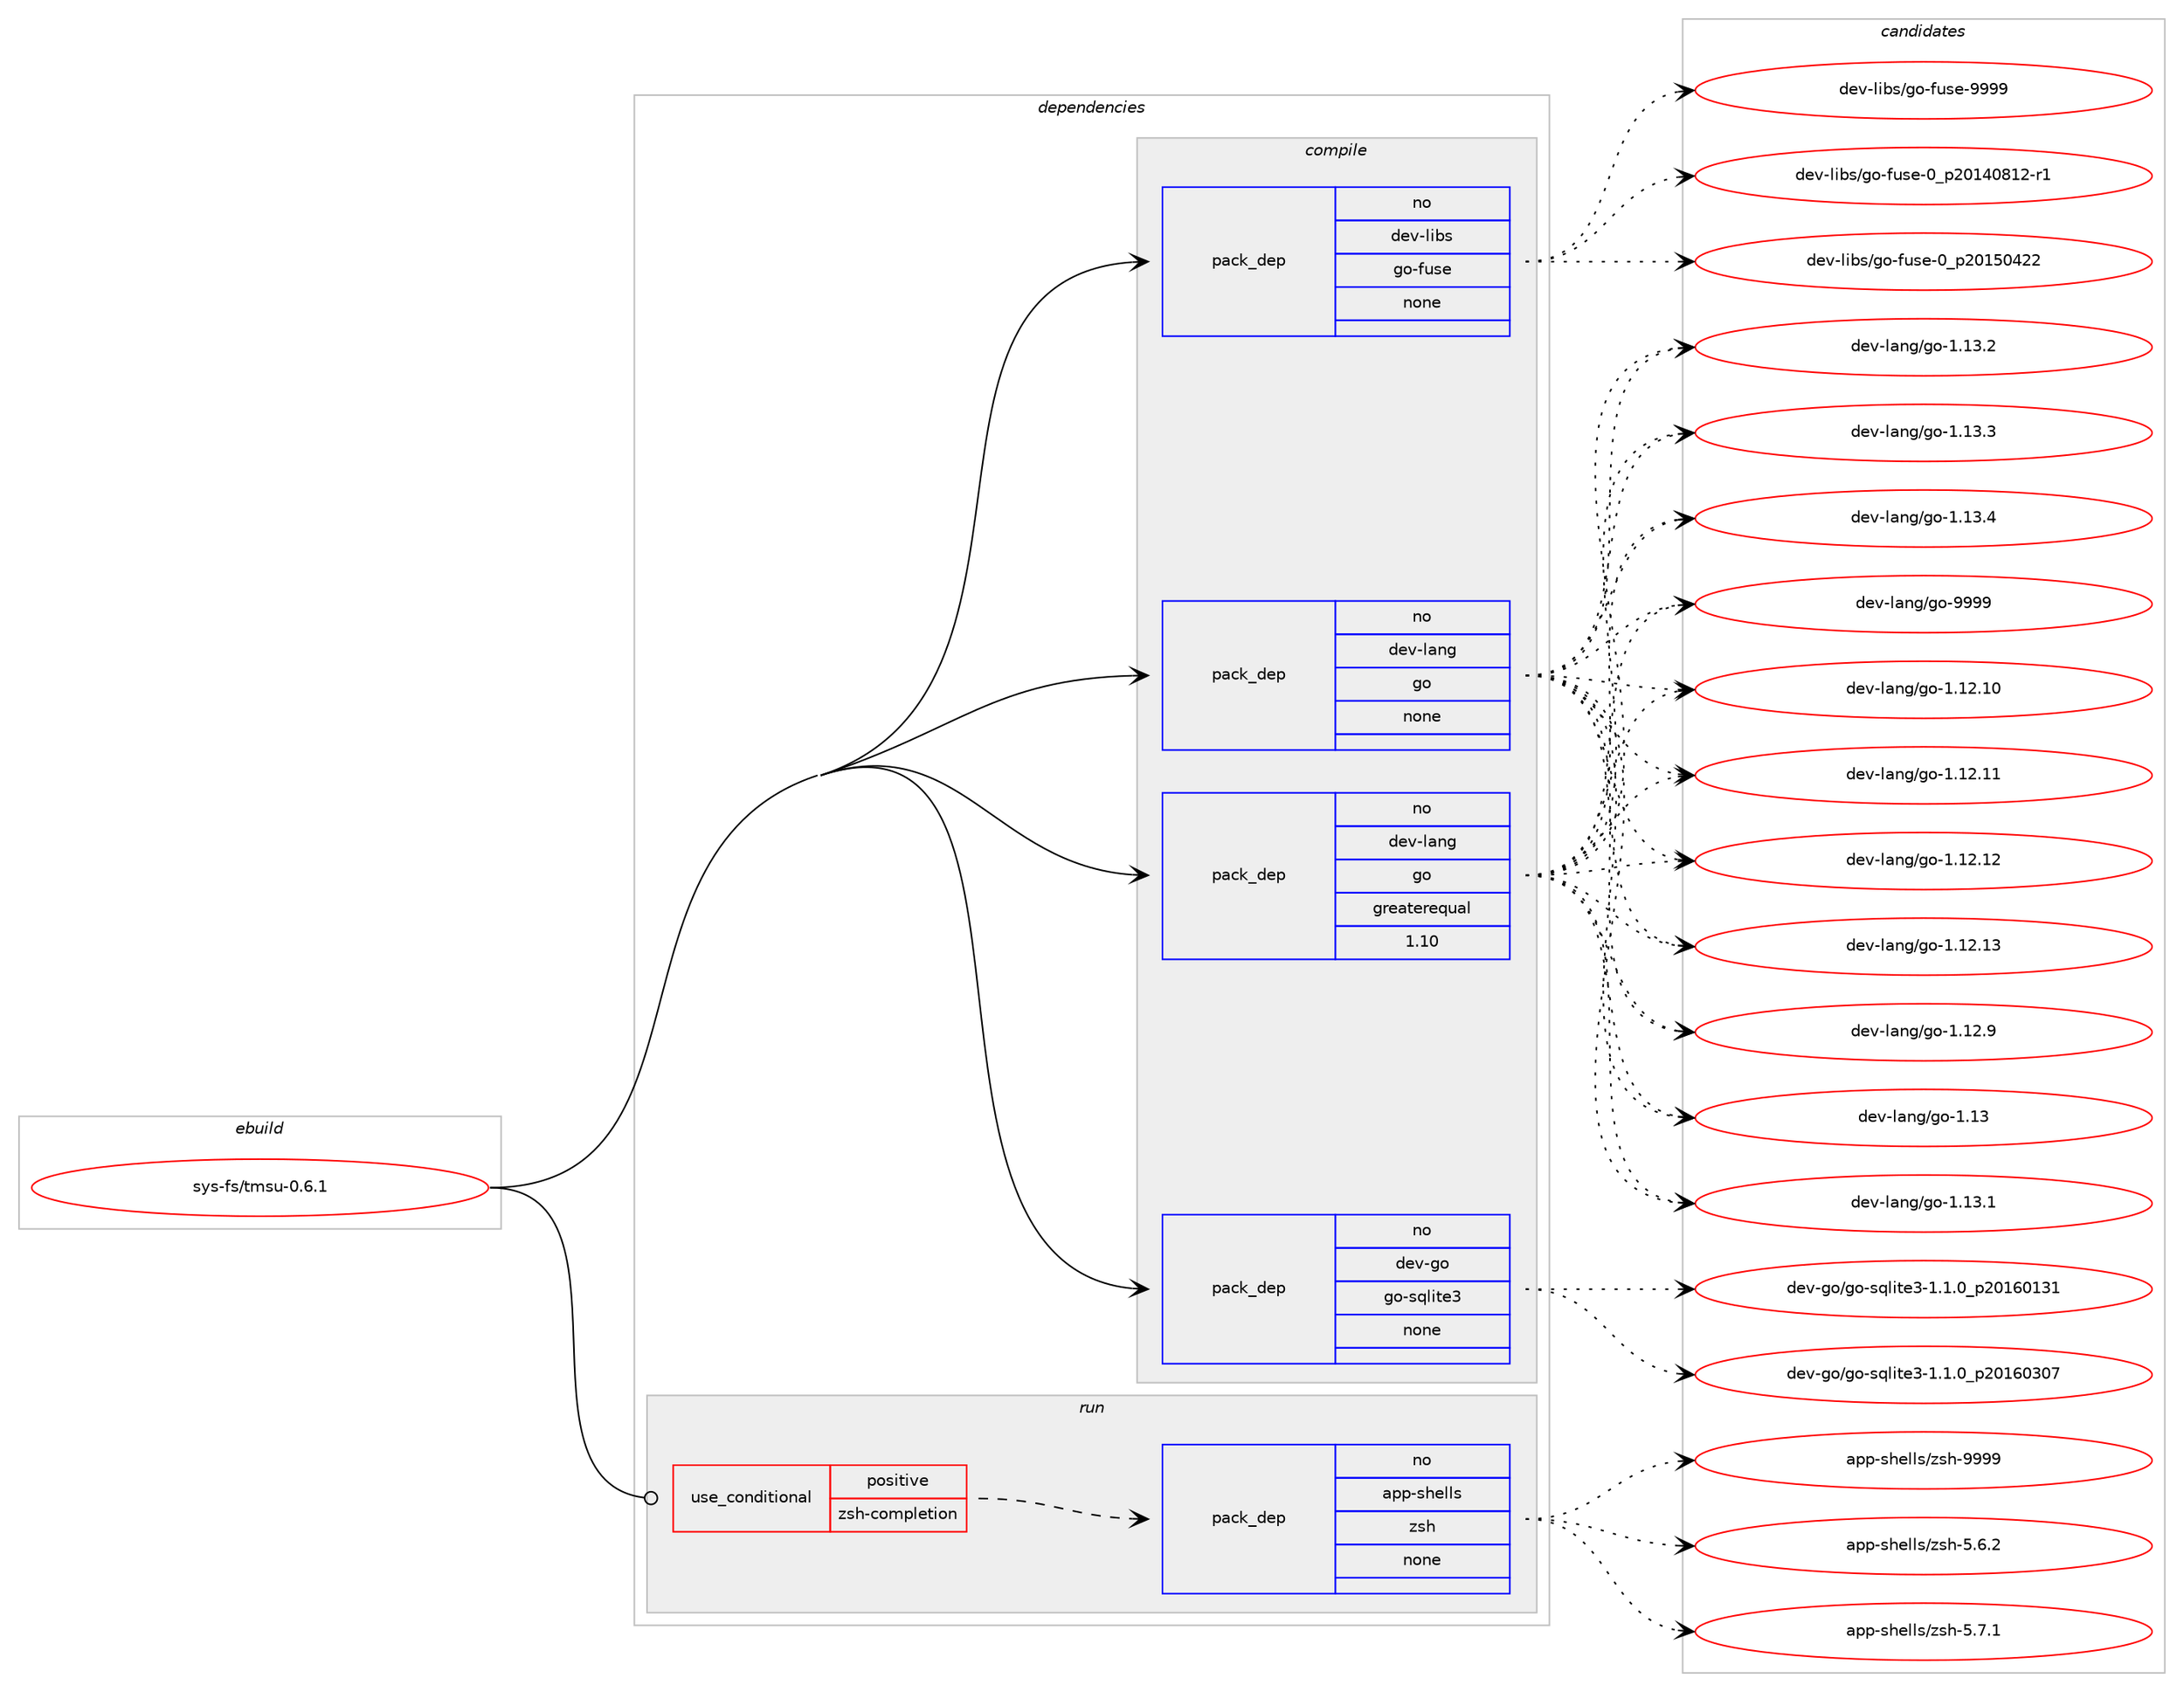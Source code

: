 digraph prolog {

# *************
# Graph options
# *************

newrank=true;
concentrate=true;
compound=true;
graph [rankdir=LR,fontname=Helvetica,fontsize=10,ranksep=1.5];#, ranksep=2.5, nodesep=0.2];
edge  [arrowhead=vee];
node  [fontname=Helvetica,fontsize=10];

# **********
# The ebuild
# **********

subgraph cluster_leftcol {
color=gray;
rank=same;
label=<<i>ebuild</i>>;
id [label="sys-fs/tmsu-0.6.1", color=red, width=4, href="../sys-fs/tmsu-0.6.1.svg"];
}

# ****************
# The dependencies
# ****************

subgraph cluster_midcol {
color=gray;
label=<<i>dependencies</i>>;
subgraph cluster_compile {
fillcolor="#eeeeee";
style=filled;
label=<<i>compile</i>>;
subgraph pack662746 {
dependency893088 [label=<<TABLE BORDER="0" CELLBORDER="1" CELLSPACING="0" CELLPADDING="4" WIDTH="220"><TR><TD ROWSPAN="6" CELLPADDING="30">pack_dep</TD></TR><TR><TD WIDTH="110">no</TD></TR><TR><TD>dev-go</TD></TR><TR><TD>go-sqlite3</TD></TR><TR><TD>none</TD></TR><TR><TD></TD></TR></TABLE>>, shape=none, color=blue];
}
id:e -> dependency893088:w [weight=20,style="solid",arrowhead="vee"];
subgraph pack662747 {
dependency893089 [label=<<TABLE BORDER="0" CELLBORDER="1" CELLSPACING="0" CELLPADDING="4" WIDTH="220"><TR><TD ROWSPAN="6" CELLPADDING="30">pack_dep</TD></TR><TR><TD WIDTH="110">no</TD></TR><TR><TD>dev-lang</TD></TR><TR><TD>go</TD></TR><TR><TD>greaterequal</TD></TR><TR><TD>1.10</TD></TR></TABLE>>, shape=none, color=blue];
}
id:e -> dependency893089:w [weight=20,style="solid",arrowhead="vee"];
subgraph pack662748 {
dependency893090 [label=<<TABLE BORDER="0" CELLBORDER="1" CELLSPACING="0" CELLPADDING="4" WIDTH="220"><TR><TD ROWSPAN="6" CELLPADDING="30">pack_dep</TD></TR><TR><TD WIDTH="110">no</TD></TR><TR><TD>dev-lang</TD></TR><TR><TD>go</TD></TR><TR><TD>none</TD></TR><TR><TD></TD></TR></TABLE>>, shape=none, color=blue];
}
id:e -> dependency893090:w [weight=20,style="solid",arrowhead="vee"];
subgraph pack662749 {
dependency893091 [label=<<TABLE BORDER="0" CELLBORDER="1" CELLSPACING="0" CELLPADDING="4" WIDTH="220"><TR><TD ROWSPAN="6" CELLPADDING="30">pack_dep</TD></TR><TR><TD WIDTH="110">no</TD></TR><TR><TD>dev-libs</TD></TR><TR><TD>go-fuse</TD></TR><TR><TD>none</TD></TR><TR><TD></TD></TR></TABLE>>, shape=none, color=blue];
}
id:e -> dependency893091:w [weight=20,style="solid",arrowhead="vee"];
}
subgraph cluster_compileandrun {
fillcolor="#eeeeee";
style=filled;
label=<<i>compile and run</i>>;
}
subgraph cluster_run {
fillcolor="#eeeeee";
style=filled;
label=<<i>run</i>>;
subgraph cond214681 {
dependency893092 [label=<<TABLE BORDER="0" CELLBORDER="1" CELLSPACING="0" CELLPADDING="4"><TR><TD ROWSPAN="3" CELLPADDING="10">use_conditional</TD></TR><TR><TD>positive</TD></TR><TR><TD>zsh-completion</TD></TR></TABLE>>, shape=none, color=red];
subgraph pack662750 {
dependency893093 [label=<<TABLE BORDER="0" CELLBORDER="1" CELLSPACING="0" CELLPADDING="4" WIDTH="220"><TR><TD ROWSPAN="6" CELLPADDING="30">pack_dep</TD></TR><TR><TD WIDTH="110">no</TD></TR><TR><TD>app-shells</TD></TR><TR><TD>zsh</TD></TR><TR><TD>none</TD></TR><TR><TD></TD></TR></TABLE>>, shape=none, color=blue];
}
dependency893092:e -> dependency893093:w [weight=20,style="dashed",arrowhead="vee"];
}
id:e -> dependency893092:w [weight=20,style="solid",arrowhead="odot"];
}
}

# **************
# The candidates
# **************

subgraph cluster_choices {
rank=same;
color=gray;
label=<<i>candidates</i>>;

subgraph choice662746 {
color=black;
nodesep=1;
choice10010111845103111471031114511511310810511610151454946494648951125048495448495149 [label="dev-go/go-sqlite3-1.1.0_p20160131", color=red, width=4,href="../dev-go/go-sqlite3-1.1.0_p20160131.svg"];
choice10010111845103111471031114511511310810511610151454946494648951125048495448514855 [label="dev-go/go-sqlite3-1.1.0_p20160307", color=red, width=4,href="../dev-go/go-sqlite3-1.1.0_p20160307.svg"];
dependency893088:e -> choice10010111845103111471031114511511310810511610151454946494648951125048495448495149:w [style=dotted,weight="100"];
dependency893088:e -> choice10010111845103111471031114511511310810511610151454946494648951125048495448514855:w [style=dotted,weight="100"];
}
subgraph choice662747 {
color=black;
nodesep=1;
choice1001011184510897110103471031114549464950464948 [label="dev-lang/go-1.12.10", color=red, width=4,href="../dev-lang/go-1.12.10.svg"];
choice1001011184510897110103471031114549464950464949 [label="dev-lang/go-1.12.11", color=red, width=4,href="../dev-lang/go-1.12.11.svg"];
choice1001011184510897110103471031114549464950464950 [label="dev-lang/go-1.12.12", color=red, width=4,href="../dev-lang/go-1.12.12.svg"];
choice1001011184510897110103471031114549464950464951 [label="dev-lang/go-1.12.13", color=red, width=4,href="../dev-lang/go-1.12.13.svg"];
choice10010111845108971101034710311145494649504657 [label="dev-lang/go-1.12.9", color=red, width=4,href="../dev-lang/go-1.12.9.svg"];
choice1001011184510897110103471031114549464951 [label="dev-lang/go-1.13", color=red, width=4,href="../dev-lang/go-1.13.svg"];
choice10010111845108971101034710311145494649514649 [label="dev-lang/go-1.13.1", color=red, width=4,href="../dev-lang/go-1.13.1.svg"];
choice10010111845108971101034710311145494649514650 [label="dev-lang/go-1.13.2", color=red, width=4,href="../dev-lang/go-1.13.2.svg"];
choice10010111845108971101034710311145494649514651 [label="dev-lang/go-1.13.3", color=red, width=4,href="../dev-lang/go-1.13.3.svg"];
choice10010111845108971101034710311145494649514652 [label="dev-lang/go-1.13.4", color=red, width=4,href="../dev-lang/go-1.13.4.svg"];
choice1001011184510897110103471031114557575757 [label="dev-lang/go-9999", color=red, width=4,href="../dev-lang/go-9999.svg"];
dependency893089:e -> choice1001011184510897110103471031114549464950464948:w [style=dotted,weight="100"];
dependency893089:e -> choice1001011184510897110103471031114549464950464949:w [style=dotted,weight="100"];
dependency893089:e -> choice1001011184510897110103471031114549464950464950:w [style=dotted,weight="100"];
dependency893089:e -> choice1001011184510897110103471031114549464950464951:w [style=dotted,weight="100"];
dependency893089:e -> choice10010111845108971101034710311145494649504657:w [style=dotted,weight="100"];
dependency893089:e -> choice1001011184510897110103471031114549464951:w [style=dotted,weight="100"];
dependency893089:e -> choice10010111845108971101034710311145494649514649:w [style=dotted,weight="100"];
dependency893089:e -> choice10010111845108971101034710311145494649514650:w [style=dotted,weight="100"];
dependency893089:e -> choice10010111845108971101034710311145494649514651:w [style=dotted,weight="100"];
dependency893089:e -> choice10010111845108971101034710311145494649514652:w [style=dotted,weight="100"];
dependency893089:e -> choice1001011184510897110103471031114557575757:w [style=dotted,weight="100"];
}
subgraph choice662748 {
color=black;
nodesep=1;
choice1001011184510897110103471031114549464950464948 [label="dev-lang/go-1.12.10", color=red, width=4,href="../dev-lang/go-1.12.10.svg"];
choice1001011184510897110103471031114549464950464949 [label="dev-lang/go-1.12.11", color=red, width=4,href="../dev-lang/go-1.12.11.svg"];
choice1001011184510897110103471031114549464950464950 [label="dev-lang/go-1.12.12", color=red, width=4,href="../dev-lang/go-1.12.12.svg"];
choice1001011184510897110103471031114549464950464951 [label="dev-lang/go-1.12.13", color=red, width=4,href="../dev-lang/go-1.12.13.svg"];
choice10010111845108971101034710311145494649504657 [label="dev-lang/go-1.12.9", color=red, width=4,href="../dev-lang/go-1.12.9.svg"];
choice1001011184510897110103471031114549464951 [label="dev-lang/go-1.13", color=red, width=4,href="../dev-lang/go-1.13.svg"];
choice10010111845108971101034710311145494649514649 [label="dev-lang/go-1.13.1", color=red, width=4,href="../dev-lang/go-1.13.1.svg"];
choice10010111845108971101034710311145494649514650 [label="dev-lang/go-1.13.2", color=red, width=4,href="../dev-lang/go-1.13.2.svg"];
choice10010111845108971101034710311145494649514651 [label="dev-lang/go-1.13.3", color=red, width=4,href="../dev-lang/go-1.13.3.svg"];
choice10010111845108971101034710311145494649514652 [label="dev-lang/go-1.13.4", color=red, width=4,href="../dev-lang/go-1.13.4.svg"];
choice1001011184510897110103471031114557575757 [label="dev-lang/go-9999", color=red, width=4,href="../dev-lang/go-9999.svg"];
dependency893090:e -> choice1001011184510897110103471031114549464950464948:w [style=dotted,weight="100"];
dependency893090:e -> choice1001011184510897110103471031114549464950464949:w [style=dotted,weight="100"];
dependency893090:e -> choice1001011184510897110103471031114549464950464950:w [style=dotted,weight="100"];
dependency893090:e -> choice1001011184510897110103471031114549464950464951:w [style=dotted,weight="100"];
dependency893090:e -> choice10010111845108971101034710311145494649504657:w [style=dotted,weight="100"];
dependency893090:e -> choice1001011184510897110103471031114549464951:w [style=dotted,weight="100"];
dependency893090:e -> choice10010111845108971101034710311145494649514649:w [style=dotted,weight="100"];
dependency893090:e -> choice10010111845108971101034710311145494649514650:w [style=dotted,weight="100"];
dependency893090:e -> choice10010111845108971101034710311145494649514651:w [style=dotted,weight="100"];
dependency893090:e -> choice10010111845108971101034710311145494649514652:w [style=dotted,weight="100"];
dependency893090:e -> choice1001011184510897110103471031114557575757:w [style=dotted,weight="100"];
}
subgraph choice662749 {
color=black;
nodesep=1;
choice1001011184510810598115471031114510211711510145489511250484952485649504511449 [label="dev-libs/go-fuse-0_p20140812-r1", color=red, width=4,href="../dev-libs/go-fuse-0_p20140812-r1.svg"];
choice100101118451081059811547103111451021171151014548951125048495348525050 [label="dev-libs/go-fuse-0_p20150422", color=red, width=4,href="../dev-libs/go-fuse-0_p20150422.svg"];
choice100101118451081059811547103111451021171151014557575757 [label="dev-libs/go-fuse-9999", color=red, width=4,href="../dev-libs/go-fuse-9999.svg"];
dependency893091:e -> choice1001011184510810598115471031114510211711510145489511250484952485649504511449:w [style=dotted,weight="100"];
dependency893091:e -> choice100101118451081059811547103111451021171151014548951125048495348525050:w [style=dotted,weight="100"];
dependency893091:e -> choice100101118451081059811547103111451021171151014557575757:w [style=dotted,weight="100"];
}
subgraph choice662750 {
color=black;
nodesep=1;
choice971121124511510410110810811547122115104455346544650 [label="app-shells/zsh-5.6.2", color=red, width=4,href="../app-shells/zsh-5.6.2.svg"];
choice971121124511510410110810811547122115104455346554649 [label="app-shells/zsh-5.7.1", color=red, width=4,href="../app-shells/zsh-5.7.1.svg"];
choice9711211245115104101108108115471221151044557575757 [label="app-shells/zsh-9999", color=red, width=4,href="../app-shells/zsh-9999.svg"];
dependency893093:e -> choice971121124511510410110810811547122115104455346544650:w [style=dotted,weight="100"];
dependency893093:e -> choice971121124511510410110810811547122115104455346554649:w [style=dotted,weight="100"];
dependency893093:e -> choice9711211245115104101108108115471221151044557575757:w [style=dotted,weight="100"];
}
}

}
